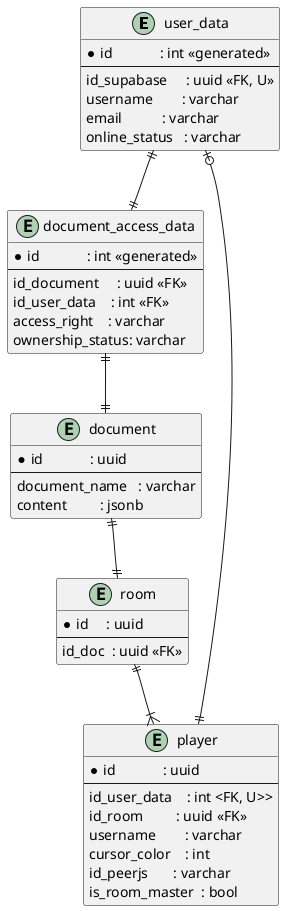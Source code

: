 @startuml collabowrite_erd
entity "user_data" as user_data {
    *id             : int <<generated>>
    --
    id_supabase     : uuid <<FK, U>>
    username        : varchar
    email           : varchar
    online_status   : varchar
}

entity "document_access_data" as document_access_data {
    *id             : int <<generated>>
    --
    id_document     : uuid <<FK>>
    id_user_data    : int <<FK>>
    access_right    : varchar
    ownership_status: varchar
}

entity "document" as document {
    *id             : uuid
    --
    document_name   : varchar
    content         : jsonb
}

entity "room" as room {
    *id     : uuid
    --
    id_doc  : uuid <<FK>>
}

entity "player" as player {
    *id             : uuid
    --
    id_user_data    : int <FK, U>>
    id_room         : uuid <<FK>>
    username        : varchar
    cursor_color    : int
    id_peerjs       : varchar
    is_room_master  : bool
}


user_data ||--|| document_access_data
user_data |o--|| player
document_access_data ||--|| document
document ||--|| room
room ||--|{ player


@enduml